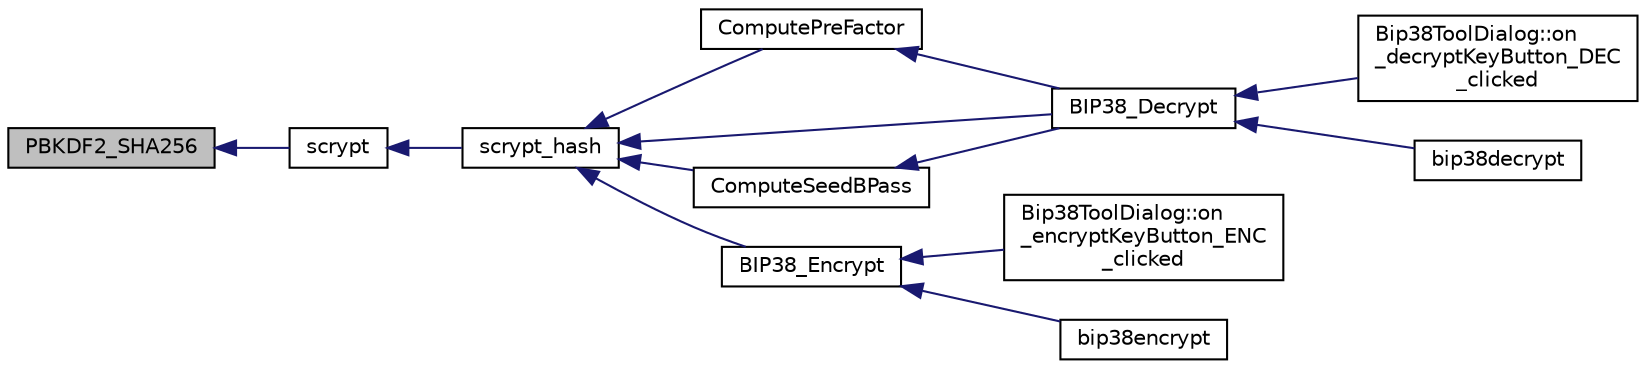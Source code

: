 digraph "PBKDF2_SHA256"
{
  edge [fontname="Helvetica",fontsize="10",labelfontname="Helvetica",labelfontsize="10"];
  node [fontname="Helvetica",fontsize="10",shape=record];
  rankdir="LR";
  Node1 [label="PBKDF2_SHA256",height=0.2,width=0.4,color="black", fillcolor="grey75", style="filled", fontcolor="black"];
  Node1 -> Node2 [dir="back",color="midnightblue",fontsize="10",style="solid",fontname="Helvetica"];
  Node2 [label="scrypt",height=0.2,width=0.4,color="black", fillcolor="white", style="filled",URL="$scrypt_8h.html#a60889112ef65bb6f6c43075746696313"];
  Node2 -> Node3 [dir="back",color="midnightblue",fontsize="10",style="solid",fontname="Helvetica"];
  Node3 [label="scrypt_hash",height=0.2,width=0.4,color="black", fillcolor="white", style="filled",URL="$hash_8h.html#ac1ac2ae4cd8d6d9b314d6817e20ac297"];
  Node3 -> Node4 [dir="back",color="midnightblue",fontsize="10",style="solid",fontname="Helvetica"];
  Node4 [label="ComputePreFactor",height=0.2,width=0.4,color="black", fillcolor="white", style="filled",URL="$bip38_8h.html#a05494d3b37cb18ba69ba99551af8d044"];
  Node4 -> Node5 [dir="back",color="midnightblue",fontsize="10",style="solid",fontname="Helvetica"];
  Node5 [label="BIP38_Decrypt",height=0.2,width=0.4,color="black", fillcolor="white", style="filled",URL="$bip38_8h.html#a3a8abd78d8750c4c7622d7acd3815743"];
  Node5 -> Node6 [dir="back",color="midnightblue",fontsize="10",style="solid",fontname="Helvetica"];
  Node6 [label="Bip38ToolDialog::on\l_decryptKeyButton_DEC\l_clicked",height=0.2,width=0.4,color="black", fillcolor="white", style="filled",URL="$class_bip38_tool_dialog.html#a7675f3df0cc4dc22a100052a5b099191"];
  Node5 -> Node7 [dir="back",color="midnightblue",fontsize="10",style="solid",fontname="Helvetica"];
  Node7 [label="bip38decrypt",height=0.2,width=0.4,color="black", fillcolor="white", style="filled",URL="$rpcdump_8cpp.html#a64a0e2e87f6d741efd662ac94080159d"];
  Node3 -> Node8 [dir="back",color="midnightblue",fontsize="10",style="solid",fontname="Helvetica"];
  Node8 [label="ComputeSeedBPass",height=0.2,width=0.4,color="black", fillcolor="white", style="filled",URL="$bip38_8h.html#a1f42383a6bc8295fba2d0108a4abd194"];
  Node8 -> Node5 [dir="back",color="midnightblue",fontsize="10",style="solid",fontname="Helvetica"];
  Node3 -> Node9 [dir="back",color="midnightblue",fontsize="10",style="solid",fontname="Helvetica"];
  Node9 [label="BIP38_Encrypt",height=0.2,width=0.4,color="black", fillcolor="white", style="filled",URL="$bip38_8h.html#a510b9177c784d15ff57c01b12ccfa674"];
  Node9 -> Node10 [dir="back",color="midnightblue",fontsize="10",style="solid",fontname="Helvetica"];
  Node10 [label="Bip38ToolDialog::on\l_encryptKeyButton_ENC\l_clicked",height=0.2,width=0.4,color="black", fillcolor="white", style="filled",URL="$class_bip38_tool_dialog.html#a31cdc41e507628f2cd413e9df57c5770"];
  Node9 -> Node11 [dir="back",color="midnightblue",fontsize="10",style="solid",fontname="Helvetica"];
  Node11 [label="bip38encrypt",height=0.2,width=0.4,color="black", fillcolor="white", style="filled",URL="$rpcdump_8cpp.html#a303f255a7509999ce1e535d5e7bb220d"];
  Node3 -> Node5 [dir="back",color="midnightblue",fontsize="10",style="solid",fontname="Helvetica"];
}
